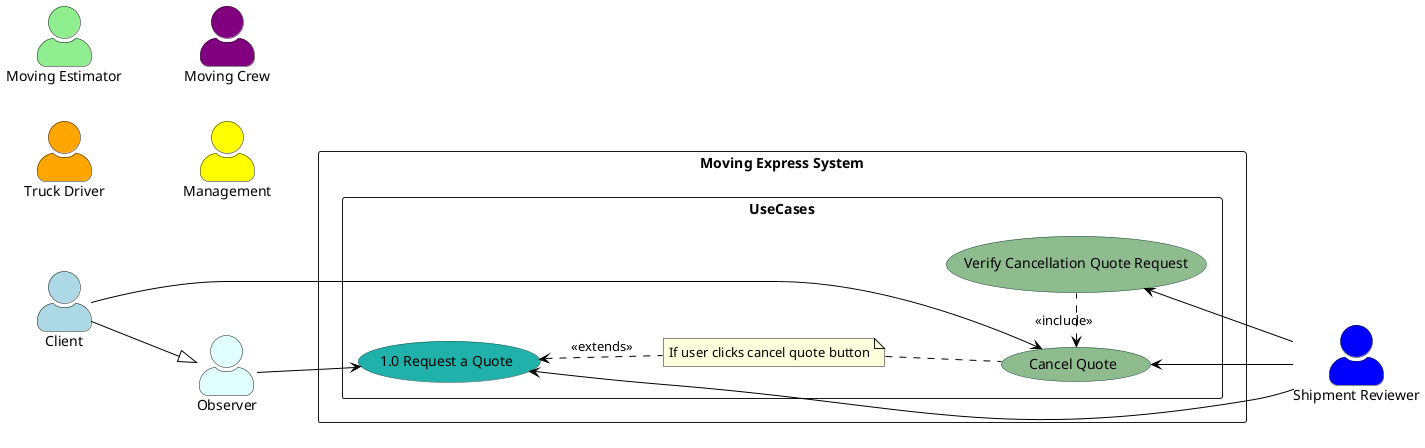 @startuml

left to right direction
skinparam actorStyle awesome

skinparam usecase {
    BackgroundColor DarkSeaGreen
    BorderColor DarkSlateGray
    ArrowColor Black
    ActorBorderColor black
    ActorFontName Courier
    ActorBackgroundColor<< Human >> Gold
}

actor Client as "Client" #LightBlue
actor "Moving Estimator" as MovingEstimator #LightGreen
actor "Truck Driver" as VanDriver #Orange
actor "Moving Crew" as MovingCrew #Purple
actor Management as "Management" #Yellow
actor "Shipment Reviewer" as ShipmentReviewer #Blue
actor "Observer" as Observer #LightCyan

rectangle "Moving Express System" {
    rectangle UseCases {
      usecase "1.0 Request a Quote" as UC1 #LightSeaGreen
      usecase "Cancel Quote" as UC1_1
      usecase "Verify Cancellation Quote Request" as UC1_2

      note "If user clicks cancel quote button" as N1
    }
}

UC1_1 <. UC1_2 : <<include>>

Client --|> Observer
Client --> UC1_1

Observer --> UC1

UC1_1 <-- ShipmentReviewer
UC1_2 <-- ShipmentReviewer
UC1 <-- ShipmentReviewer

UC1 <.. N1 : <<extends>>
N1 .. (UC1_1)

@enduml